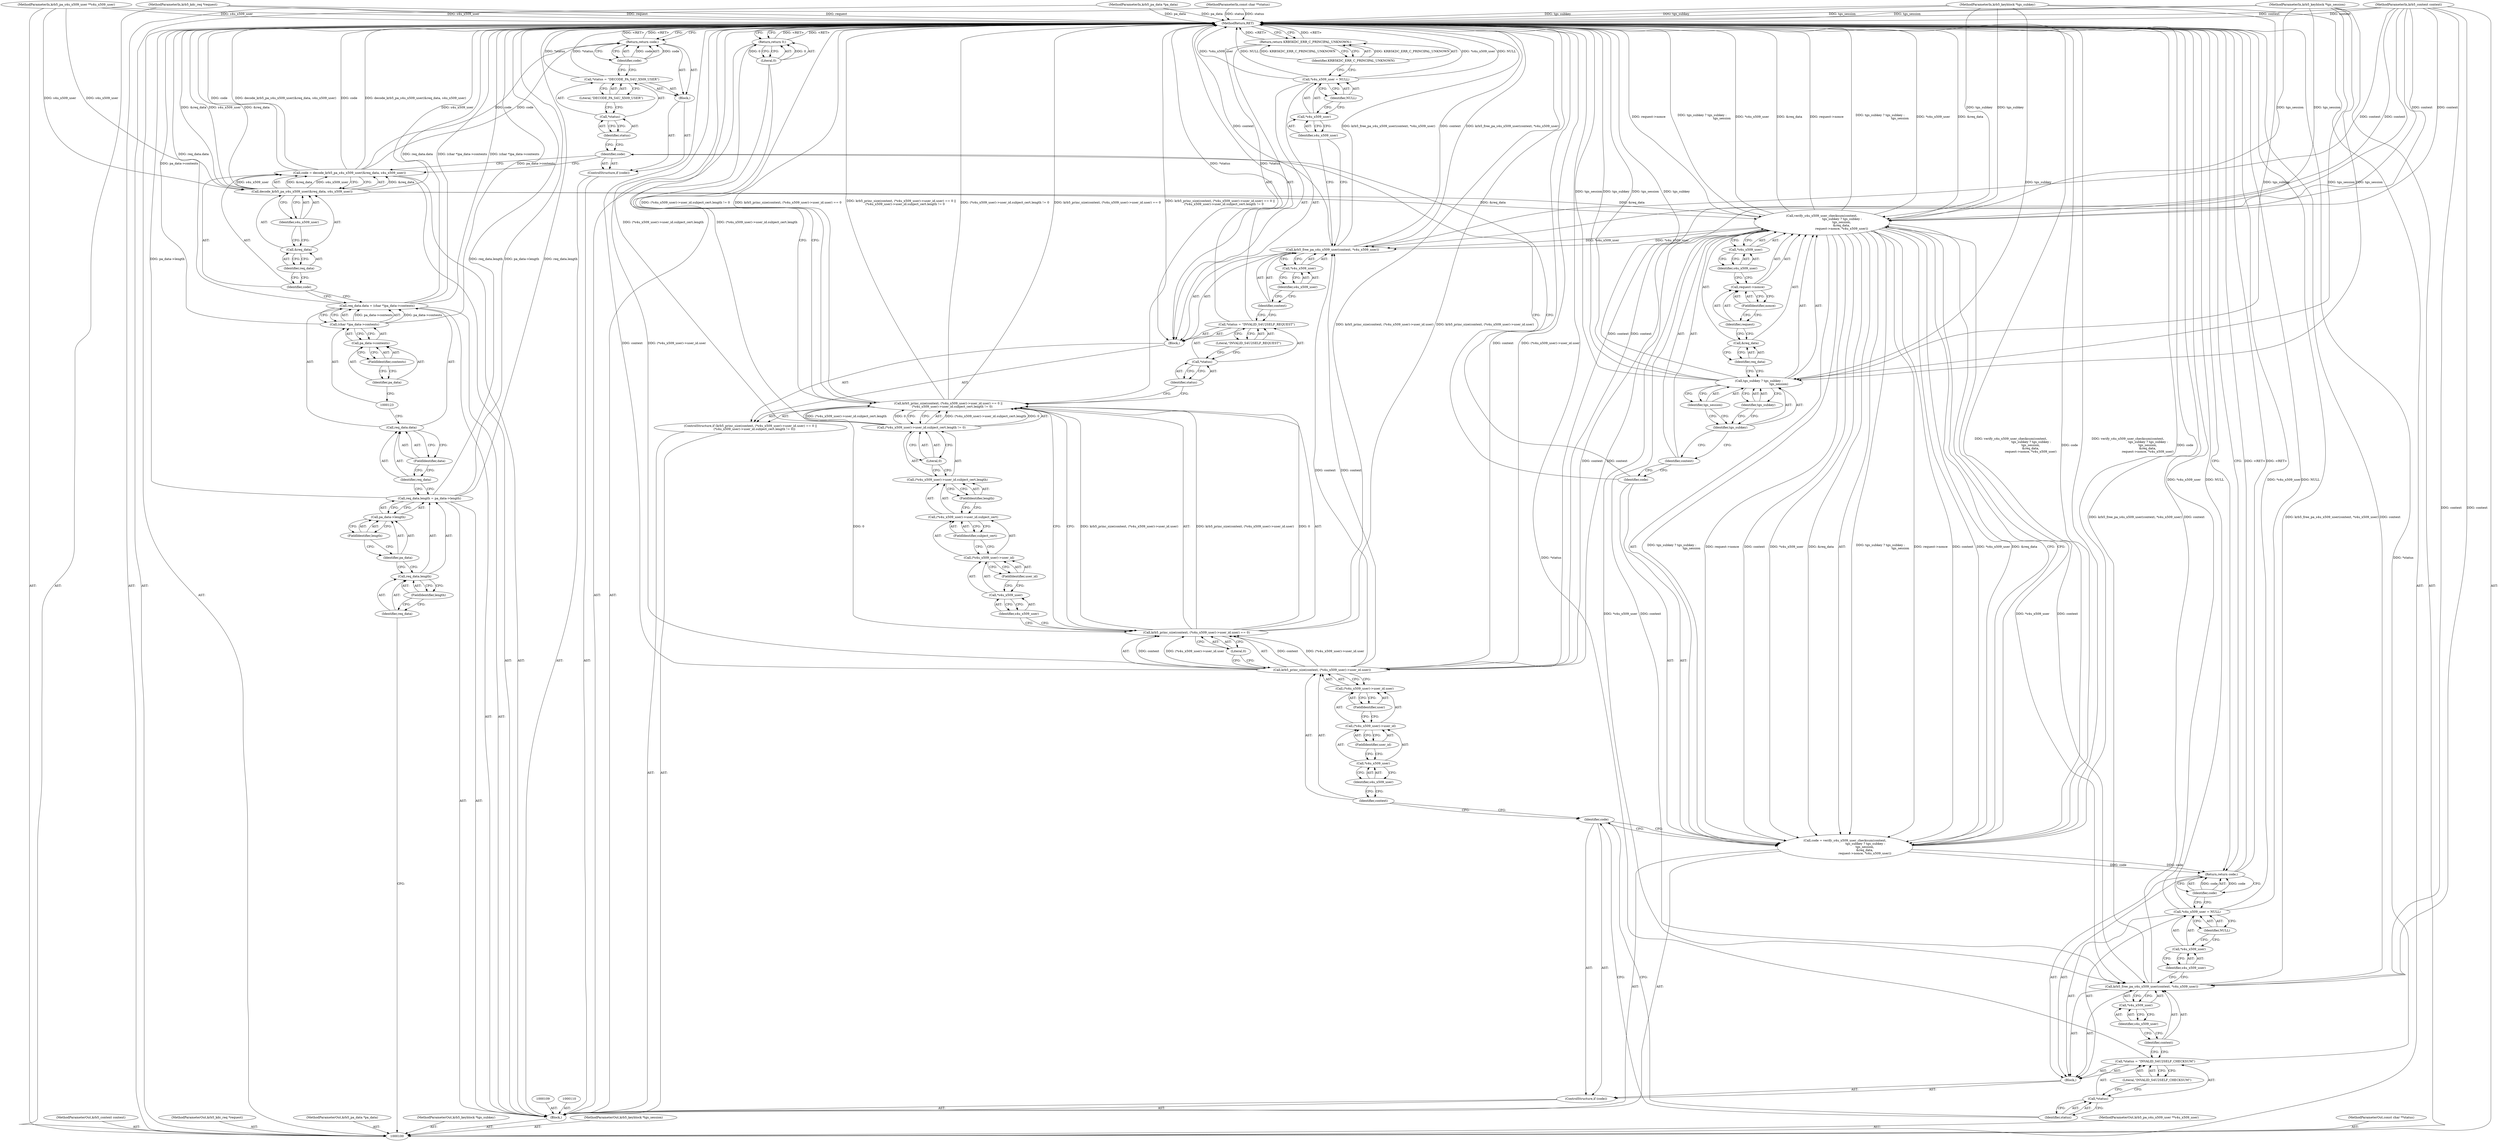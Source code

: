 digraph "0_krb5_ffb35baac6981f9e8914f8f3bffd37f284b85970_3" {
"1000213" [label="(MethodReturn,RET)"];
"1000101" [label="(MethodParameterIn,krb5_context context)"];
"1000299" [label="(MethodParameterOut,krb5_context context)"];
"1000114" [label="(FieldIdentifier,length)"];
"1000115" [label="(Call,pa_data->length)"];
"1000116" [label="(Identifier,pa_data)"];
"1000117" [label="(FieldIdentifier,length)"];
"1000111" [label="(Call,req_data.length = pa_data->length)"];
"1000112" [label="(Call,req_data.length)"];
"1000113" [label="(Identifier,req_data)"];
"1000121" [label="(FieldIdentifier,data)"];
"1000122" [label="(Call,(char *)pa_data->contents)"];
"1000124" [label="(Call,pa_data->contents)"];
"1000125" [label="(Identifier,pa_data)"];
"1000126" [label="(FieldIdentifier,contents)"];
"1000118" [label="(Call,req_data.data = (char *)pa_data->contents)"];
"1000119" [label="(Call,req_data.data)"];
"1000120" [label="(Identifier,req_data)"];
"1000129" [label="(Call,decode_krb5_pa_s4u_x509_user(&req_data, s4u_x509_user))"];
"1000130" [label="(Call,&req_data)"];
"1000131" [label="(Identifier,req_data)"];
"1000127" [label="(Call,code = decode_krb5_pa_s4u_x509_user(&req_data, s4u_x509_user))"];
"1000128" [label="(Identifier,code)"];
"1000132" [label="(Identifier,s4u_x509_user)"];
"1000135" [label="(Block,)"];
"1000133" [label="(ControlStructure,if (code))"];
"1000134" [label="(Identifier,code)"];
"1000139" [label="(Literal,\"DECODE_PA_S4U_X509_USER\")"];
"1000136" [label="(Call,*status = \"DECODE_PA_S4U_X509_USER\")"];
"1000137" [label="(Call,*status)"];
"1000138" [label="(Identifier,status)"];
"1000141" [label="(Identifier,code)"];
"1000140" [label="(Return,return code;)"];
"1000102" [label="(MethodParameterIn,krb5_kdc_req *request)"];
"1000300" [label="(MethodParameterOut,krb5_kdc_req *request)"];
"1000144" [label="(Call,verify_s4u_x509_user_checksum(context,\n                                          tgs_subkey ? tgs_subkey :\n                                         tgs_session,\n                                         &req_data,\n                                         request->nonce, *s4u_x509_user))"];
"1000145" [label="(Identifier,context)"];
"1000142" [label="(Call,code = verify_s4u_x509_user_checksum(context,\n                                          tgs_subkey ? tgs_subkey :\n                                         tgs_session,\n                                         &req_data,\n                                         request->nonce, *s4u_x509_user))"];
"1000143" [label="(Identifier,code)"];
"1000146" [label="(Call,tgs_subkey ? tgs_subkey :\n                                         tgs_session)"];
"1000147" [label="(Identifier,tgs_subkey)"];
"1000148" [label="(Identifier,tgs_subkey)"];
"1000149" [label="(Identifier,tgs_session)"];
"1000150" [label="(Call,&req_data)"];
"1000151" [label="(Identifier,req_data)"];
"1000152" [label="(Call,request->nonce)"];
"1000153" [label="(Identifier,request)"];
"1000154" [label="(FieldIdentifier,nonce)"];
"1000155" [label="(Call,*s4u_x509_user)"];
"1000156" [label="(Identifier,s4u_x509_user)"];
"1000159" [label="(Block,)"];
"1000157" [label="(ControlStructure,if (code))"];
"1000158" [label="(Identifier,code)"];
"1000163" [label="(Literal,\"INVALID_S4U2SELF_CHECKSUM\")"];
"1000160" [label="(Call,*status = \"INVALID_S4U2SELF_CHECKSUM\")"];
"1000161" [label="(Call,*status)"];
"1000162" [label="(Identifier,status)"];
"1000165" [label="(Identifier,context)"];
"1000166" [label="(Call,*s4u_x509_user)"];
"1000167" [label="(Identifier,s4u_x509_user)"];
"1000164" [label="(Call,krb5_free_pa_s4u_x509_user(context, *s4u_x509_user))"];
"1000103" [label="(MethodParameterIn,krb5_pa_data *pa_data)"];
"1000301" [label="(MethodParameterOut,krb5_pa_data *pa_data)"];
"1000171" [label="(Identifier,NULL)"];
"1000168" [label="(Call,*s4u_x509_user = NULL)"];
"1000169" [label="(Call,*s4u_x509_user)"];
"1000170" [label="(Identifier,s4u_x509_user)"];
"1000173" [label="(Identifier,code)"];
"1000172" [label="(Return,return code;)"];
"1000178" [label="(Identifier,context)"];
"1000179" [label="(Call,(*s4u_x509_user)->user_id.user)"];
"1000180" [label="(Call,(*s4u_x509_user)->user_id)"];
"1000181" [label="(Call,*s4u_x509_user)"];
"1000182" [label="(Identifier,s4u_x509_user)"];
"1000174" [label="(ControlStructure,if (krb5_princ_size(context, (*s4u_x509_user)->user_id.user) == 0 ||\n        (*s4u_x509_user)->user_id.subject_cert.length != 0))"];
"1000183" [label="(FieldIdentifier,user_id)"];
"1000184" [label="(FieldIdentifier,user)"];
"1000185" [label="(Literal,0)"];
"1000175" [label="(Call,krb5_princ_size(context, (*s4u_x509_user)->user_id.user) == 0 ||\n        (*s4u_x509_user)->user_id.subject_cert.length != 0)"];
"1000176" [label="(Call,krb5_princ_size(context, (*s4u_x509_user)->user_id.user) == 0)"];
"1000177" [label="(Call,krb5_princ_size(context, (*s4u_x509_user)->user_id.user))"];
"1000191" [label="(Identifier,s4u_x509_user)"];
"1000192" [label="(FieldIdentifier,user_id)"];
"1000193" [label="(FieldIdentifier,subject_cert)"];
"1000194" [label="(FieldIdentifier,length)"];
"1000195" [label="(Literal,0)"];
"1000196" [label="(Block,)"];
"1000186" [label="(Call,(*s4u_x509_user)->user_id.subject_cert.length != 0)"];
"1000187" [label="(Call,(*s4u_x509_user)->user_id.subject_cert.length)"];
"1000188" [label="(Call,(*s4u_x509_user)->user_id.subject_cert)"];
"1000189" [label="(Call,(*s4u_x509_user)->user_id)"];
"1000190" [label="(Call,*s4u_x509_user)"];
"1000200" [label="(Literal,\"INVALID_S4U2SELF_REQUEST\")"];
"1000197" [label="(Call,*status = \"INVALID_S4U2SELF_REQUEST\")"];
"1000198" [label="(Call,*status)"];
"1000199" [label="(Identifier,status)"];
"1000202" [label="(Identifier,context)"];
"1000203" [label="(Call,*s4u_x509_user)"];
"1000204" [label="(Identifier,s4u_x509_user)"];
"1000201" [label="(Call,krb5_free_pa_s4u_x509_user(context, *s4u_x509_user))"];
"1000208" [label="(Identifier,NULL)"];
"1000205" [label="(Call,*s4u_x509_user = NULL)"];
"1000206" [label="(Call,*s4u_x509_user)"];
"1000207" [label="(Identifier,s4u_x509_user)"];
"1000210" [label="(Identifier,KRB5KDC_ERR_C_PRINCIPAL_UNKNOWN)"];
"1000209" [label="(Return,return KRB5KDC_ERR_C_PRINCIPAL_UNKNOWN;)"];
"1000104" [label="(MethodParameterIn,krb5_keyblock *tgs_subkey)"];
"1000302" [label="(MethodParameterOut,krb5_keyblock *tgs_subkey)"];
"1000212" [label="(Literal,0)"];
"1000211" [label="(Return,return 0;)"];
"1000105" [label="(MethodParameterIn,krb5_keyblock *tgs_session)"];
"1000303" [label="(MethodParameterOut,krb5_keyblock *tgs_session)"];
"1000106" [label="(MethodParameterIn,krb5_pa_s4u_x509_user **s4u_x509_user)"];
"1000304" [label="(MethodParameterOut,krb5_pa_s4u_x509_user **s4u_x509_user)"];
"1000107" [label="(MethodParameterIn,const char **status)"];
"1000305" [label="(MethodParameterOut,const char **status)"];
"1000108" [label="(Block,)"];
"1000213" -> "1000100"  [label="AST: "];
"1000213" -> "1000140"  [label="CFG: "];
"1000213" -> "1000172"  [label="CFG: "];
"1000213" -> "1000209"  [label="CFG: "];
"1000213" -> "1000211"  [label="CFG: "];
"1000172" -> "1000213"  [label="DDG: <RET>"];
"1000211" -> "1000213"  [label="DDG: <RET>"];
"1000140" -> "1000213"  [label="DDG: <RET>"];
"1000209" -> "1000213"  [label="DDG: <RET>"];
"1000177" -> "1000213"  [label="DDG: context"];
"1000177" -> "1000213"  [label="DDG: (*s4u_x509_user)->user_id.user"];
"1000201" -> "1000213"  [label="DDG: krb5_free_pa_s4u_x509_user(context, *s4u_x509_user)"];
"1000201" -> "1000213"  [label="DDG: context"];
"1000107" -> "1000213"  [label="DDG: status"];
"1000168" -> "1000213"  [label="DDG: *s4u_x509_user"];
"1000168" -> "1000213"  [label="DDG: NULL"];
"1000105" -> "1000213"  [label="DDG: tgs_session"];
"1000144" -> "1000213"  [label="DDG: request->nonce"];
"1000144" -> "1000213"  [label="DDG: tgs_subkey ? tgs_subkey :\n                                         tgs_session"];
"1000144" -> "1000213"  [label="DDG: *s4u_x509_user"];
"1000144" -> "1000213"  [label="DDG: &req_data"];
"1000111" -> "1000213"  [label="DDG: pa_data->length"];
"1000111" -> "1000213"  [label="DDG: req_data.length"];
"1000101" -> "1000213"  [label="DDG: context"];
"1000127" -> "1000213"  [label="DDG: code"];
"1000127" -> "1000213"  [label="DDG: decode_krb5_pa_s4u_x509_user(&req_data, s4u_x509_user)"];
"1000129" -> "1000213"  [label="DDG: &req_data"];
"1000129" -> "1000213"  [label="DDG: s4u_x509_user"];
"1000164" -> "1000213"  [label="DDG: krb5_free_pa_s4u_x509_user(context, *s4u_x509_user)"];
"1000164" -> "1000213"  [label="DDG: context"];
"1000175" -> "1000213"  [label="DDG: (*s4u_x509_user)->user_id.subject_cert.length != 0"];
"1000175" -> "1000213"  [label="DDG: krb5_princ_size(context, (*s4u_x509_user)->user_id.user) == 0"];
"1000175" -> "1000213"  [label="DDG: krb5_princ_size(context, (*s4u_x509_user)->user_id.user) == 0 ||\n        (*s4u_x509_user)->user_id.subject_cert.length != 0"];
"1000186" -> "1000213"  [label="DDG: (*s4u_x509_user)->user_id.subject_cert.length"];
"1000104" -> "1000213"  [label="DDG: tgs_subkey"];
"1000205" -> "1000213"  [label="DDG: *s4u_x509_user"];
"1000205" -> "1000213"  [label="DDG: NULL"];
"1000103" -> "1000213"  [label="DDG: pa_data"];
"1000142" -> "1000213"  [label="DDG: verify_s4u_x509_user_checksum(context,\n                                          tgs_subkey ? tgs_subkey :\n                                         tgs_session,\n                                         &req_data,\n                                         request->nonce, *s4u_x509_user)"];
"1000142" -> "1000213"  [label="DDG: code"];
"1000146" -> "1000213"  [label="DDG: tgs_session"];
"1000146" -> "1000213"  [label="DDG: tgs_subkey"];
"1000102" -> "1000213"  [label="DDG: request"];
"1000118" -> "1000213"  [label="DDG: (char *)pa_data->contents"];
"1000118" -> "1000213"  [label="DDG: req_data.data"];
"1000176" -> "1000213"  [label="DDG: krb5_princ_size(context, (*s4u_x509_user)->user_id.user)"];
"1000160" -> "1000213"  [label="DDG: *status"];
"1000136" -> "1000213"  [label="DDG: *status"];
"1000106" -> "1000213"  [label="DDG: s4u_x509_user"];
"1000122" -> "1000213"  [label="DDG: pa_data->contents"];
"1000197" -> "1000213"  [label="DDG: *status"];
"1000101" -> "1000100"  [label="AST: "];
"1000101" -> "1000213"  [label="DDG: context"];
"1000101" -> "1000144"  [label="DDG: context"];
"1000101" -> "1000164"  [label="DDG: context"];
"1000101" -> "1000177"  [label="DDG: context"];
"1000101" -> "1000201"  [label="DDG: context"];
"1000299" -> "1000100"  [label="AST: "];
"1000114" -> "1000112"  [label="AST: "];
"1000114" -> "1000113"  [label="CFG: "];
"1000112" -> "1000114"  [label="CFG: "];
"1000115" -> "1000111"  [label="AST: "];
"1000115" -> "1000117"  [label="CFG: "];
"1000116" -> "1000115"  [label="AST: "];
"1000117" -> "1000115"  [label="AST: "];
"1000111" -> "1000115"  [label="CFG: "];
"1000116" -> "1000115"  [label="AST: "];
"1000116" -> "1000112"  [label="CFG: "];
"1000117" -> "1000116"  [label="CFG: "];
"1000117" -> "1000115"  [label="AST: "];
"1000117" -> "1000116"  [label="CFG: "];
"1000115" -> "1000117"  [label="CFG: "];
"1000111" -> "1000108"  [label="AST: "];
"1000111" -> "1000115"  [label="CFG: "];
"1000112" -> "1000111"  [label="AST: "];
"1000115" -> "1000111"  [label="AST: "];
"1000120" -> "1000111"  [label="CFG: "];
"1000111" -> "1000213"  [label="DDG: pa_data->length"];
"1000111" -> "1000213"  [label="DDG: req_data.length"];
"1000112" -> "1000111"  [label="AST: "];
"1000112" -> "1000114"  [label="CFG: "];
"1000113" -> "1000112"  [label="AST: "];
"1000114" -> "1000112"  [label="AST: "];
"1000116" -> "1000112"  [label="CFG: "];
"1000113" -> "1000112"  [label="AST: "];
"1000113" -> "1000100"  [label="CFG: "];
"1000114" -> "1000113"  [label="CFG: "];
"1000121" -> "1000119"  [label="AST: "];
"1000121" -> "1000120"  [label="CFG: "];
"1000119" -> "1000121"  [label="CFG: "];
"1000122" -> "1000118"  [label="AST: "];
"1000122" -> "1000124"  [label="CFG: "];
"1000123" -> "1000122"  [label="AST: "];
"1000124" -> "1000122"  [label="AST: "];
"1000118" -> "1000122"  [label="CFG: "];
"1000122" -> "1000213"  [label="DDG: pa_data->contents"];
"1000122" -> "1000118"  [label="DDG: pa_data->contents"];
"1000124" -> "1000122"  [label="AST: "];
"1000124" -> "1000126"  [label="CFG: "];
"1000125" -> "1000124"  [label="AST: "];
"1000126" -> "1000124"  [label="AST: "];
"1000122" -> "1000124"  [label="CFG: "];
"1000125" -> "1000124"  [label="AST: "];
"1000125" -> "1000123"  [label="CFG: "];
"1000126" -> "1000125"  [label="CFG: "];
"1000126" -> "1000124"  [label="AST: "];
"1000126" -> "1000125"  [label="CFG: "];
"1000124" -> "1000126"  [label="CFG: "];
"1000118" -> "1000108"  [label="AST: "];
"1000118" -> "1000122"  [label="CFG: "];
"1000119" -> "1000118"  [label="AST: "];
"1000122" -> "1000118"  [label="AST: "];
"1000128" -> "1000118"  [label="CFG: "];
"1000118" -> "1000213"  [label="DDG: (char *)pa_data->contents"];
"1000118" -> "1000213"  [label="DDG: req_data.data"];
"1000122" -> "1000118"  [label="DDG: pa_data->contents"];
"1000119" -> "1000118"  [label="AST: "];
"1000119" -> "1000121"  [label="CFG: "];
"1000120" -> "1000119"  [label="AST: "];
"1000121" -> "1000119"  [label="AST: "];
"1000123" -> "1000119"  [label="CFG: "];
"1000120" -> "1000119"  [label="AST: "];
"1000120" -> "1000111"  [label="CFG: "];
"1000121" -> "1000120"  [label="CFG: "];
"1000129" -> "1000127"  [label="AST: "];
"1000129" -> "1000132"  [label="CFG: "];
"1000130" -> "1000129"  [label="AST: "];
"1000132" -> "1000129"  [label="AST: "];
"1000127" -> "1000129"  [label="CFG: "];
"1000129" -> "1000213"  [label="DDG: &req_data"];
"1000129" -> "1000213"  [label="DDG: s4u_x509_user"];
"1000129" -> "1000127"  [label="DDG: &req_data"];
"1000129" -> "1000127"  [label="DDG: s4u_x509_user"];
"1000106" -> "1000129"  [label="DDG: s4u_x509_user"];
"1000129" -> "1000144"  [label="DDG: &req_data"];
"1000130" -> "1000129"  [label="AST: "];
"1000130" -> "1000131"  [label="CFG: "];
"1000131" -> "1000130"  [label="AST: "];
"1000132" -> "1000130"  [label="CFG: "];
"1000131" -> "1000130"  [label="AST: "];
"1000131" -> "1000128"  [label="CFG: "];
"1000130" -> "1000131"  [label="CFG: "];
"1000127" -> "1000108"  [label="AST: "];
"1000127" -> "1000129"  [label="CFG: "];
"1000128" -> "1000127"  [label="AST: "];
"1000129" -> "1000127"  [label="AST: "];
"1000134" -> "1000127"  [label="CFG: "];
"1000127" -> "1000213"  [label="DDG: code"];
"1000127" -> "1000213"  [label="DDG: decode_krb5_pa_s4u_x509_user(&req_data, s4u_x509_user)"];
"1000129" -> "1000127"  [label="DDG: &req_data"];
"1000129" -> "1000127"  [label="DDG: s4u_x509_user"];
"1000127" -> "1000140"  [label="DDG: code"];
"1000128" -> "1000127"  [label="AST: "];
"1000128" -> "1000118"  [label="CFG: "];
"1000131" -> "1000128"  [label="CFG: "];
"1000132" -> "1000129"  [label="AST: "];
"1000132" -> "1000130"  [label="CFG: "];
"1000129" -> "1000132"  [label="CFG: "];
"1000135" -> "1000133"  [label="AST: "];
"1000136" -> "1000135"  [label="AST: "];
"1000140" -> "1000135"  [label="AST: "];
"1000133" -> "1000108"  [label="AST: "];
"1000134" -> "1000133"  [label="AST: "];
"1000135" -> "1000133"  [label="AST: "];
"1000134" -> "1000133"  [label="AST: "];
"1000134" -> "1000127"  [label="CFG: "];
"1000138" -> "1000134"  [label="CFG: "];
"1000143" -> "1000134"  [label="CFG: "];
"1000139" -> "1000136"  [label="AST: "];
"1000139" -> "1000137"  [label="CFG: "];
"1000136" -> "1000139"  [label="CFG: "];
"1000136" -> "1000135"  [label="AST: "];
"1000136" -> "1000139"  [label="CFG: "];
"1000137" -> "1000136"  [label="AST: "];
"1000139" -> "1000136"  [label="AST: "];
"1000141" -> "1000136"  [label="CFG: "];
"1000136" -> "1000213"  [label="DDG: *status"];
"1000137" -> "1000136"  [label="AST: "];
"1000137" -> "1000138"  [label="CFG: "];
"1000138" -> "1000137"  [label="AST: "];
"1000139" -> "1000137"  [label="CFG: "];
"1000138" -> "1000137"  [label="AST: "];
"1000138" -> "1000134"  [label="CFG: "];
"1000137" -> "1000138"  [label="CFG: "];
"1000141" -> "1000140"  [label="AST: "];
"1000141" -> "1000136"  [label="CFG: "];
"1000140" -> "1000141"  [label="CFG: "];
"1000141" -> "1000140"  [label="DDG: code"];
"1000140" -> "1000135"  [label="AST: "];
"1000140" -> "1000141"  [label="CFG: "];
"1000141" -> "1000140"  [label="AST: "];
"1000213" -> "1000140"  [label="CFG: "];
"1000140" -> "1000213"  [label="DDG: <RET>"];
"1000141" -> "1000140"  [label="DDG: code"];
"1000127" -> "1000140"  [label="DDG: code"];
"1000102" -> "1000100"  [label="AST: "];
"1000102" -> "1000213"  [label="DDG: request"];
"1000300" -> "1000100"  [label="AST: "];
"1000144" -> "1000142"  [label="AST: "];
"1000144" -> "1000155"  [label="CFG: "];
"1000145" -> "1000144"  [label="AST: "];
"1000146" -> "1000144"  [label="AST: "];
"1000150" -> "1000144"  [label="AST: "];
"1000152" -> "1000144"  [label="AST: "];
"1000155" -> "1000144"  [label="AST: "];
"1000142" -> "1000144"  [label="CFG: "];
"1000144" -> "1000213"  [label="DDG: request->nonce"];
"1000144" -> "1000213"  [label="DDG: tgs_subkey ? tgs_subkey :\n                                         tgs_session"];
"1000144" -> "1000213"  [label="DDG: *s4u_x509_user"];
"1000144" -> "1000213"  [label="DDG: &req_data"];
"1000144" -> "1000142"  [label="DDG: tgs_subkey ? tgs_subkey :\n                                         tgs_session"];
"1000144" -> "1000142"  [label="DDG: request->nonce"];
"1000144" -> "1000142"  [label="DDG: context"];
"1000144" -> "1000142"  [label="DDG: *s4u_x509_user"];
"1000144" -> "1000142"  [label="DDG: &req_data"];
"1000101" -> "1000144"  [label="DDG: context"];
"1000104" -> "1000144"  [label="DDG: tgs_subkey"];
"1000105" -> "1000144"  [label="DDG: tgs_session"];
"1000129" -> "1000144"  [label="DDG: &req_data"];
"1000144" -> "1000164"  [label="DDG: context"];
"1000144" -> "1000164"  [label="DDG: *s4u_x509_user"];
"1000144" -> "1000177"  [label="DDG: context"];
"1000144" -> "1000201"  [label="DDG: *s4u_x509_user"];
"1000145" -> "1000144"  [label="AST: "];
"1000145" -> "1000143"  [label="CFG: "];
"1000147" -> "1000145"  [label="CFG: "];
"1000142" -> "1000108"  [label="AST: "];
"1000142" -> "1000144"  [label="CFG: "];
"1000143" -> "1000142"  [label="AST: "];
"1000144" -> "1000142"  [label="AST: "];
"1000158" -> "1000142"  [label="CFG: "];
"1000142" -> "1000213"  [label="DDG: verify_s4u_x509_user_checksum(context,\n                                          tgs_subkey ? tgs_subkey :\n                                         tgs_session,\n                                         &req_data,\n                                         request->nonce, *s4u_x509_user)"];
"1000142" -> "1000213"  [label="DDG: code"];
"1000144" -> "1000142"  [label="DDG: tgs_subkey ? tgs_subkey :\n                                         tgs_session"];
"1000144" -> "1000142"  [label="DDG: request->nonce"];
"1000144" -> "1000142"  [label="DDG: context"];
"1000144" -> "1000142"  [label="DDG: *s4u_x509_user"];
"1000144" -> "1000142"  [label="DDG: &req_data"];
"1000142" -> "1000172"  [label="DDG: code"];
"1000143" -> "1000142"  [label="AST: "];
"1000143" -> "1000134"  [label="CFG: "];
"1000145" -> "1000143"  [label="CFG: "];
"1000146" -> "1000144"  [label="AST: "];
"1000146" -> "1000148"  [label="CFG: "];
"1000146" -> "1000149"  [label="CFG: "];
"1000147" -> "1000146"  [label="AST: "];
"1000148" -> "1000146"  [label="AST: "];
"1000149" -> "1000146"  [label="AST: "];
"1000151" -> "1000146"  [label="CFG: "];
"1000146" -> "1000213"  [label="DDG: tgs_session"];
"1000146" -> "1000213"  [label="DDG: tgs_subkey"];
"1000104" -> "1000146"  [label="DDG: tgs_subkey"];
"1000105" -> "1000146"  [label="DDG: tgs_session"];
"1000147" -> "1000146"  [label="AST: "];
"1000147" -> "1000145"  [label="CFG: "];
"1000148" -> "1000147"  [label="CFG: "];
"1000149" -> "1000147"  [label="CFG: "];
"1000148" -> "1000146"  [label="AST: "];
"1000148" -> "1000147"  [label="CFG: "];
"1000146" -> "1000148"  [label="CFG: "];
"1000149" -> "1000146"  [label="AST: "];
"1000149" -> "1000147"  [label="CFG: "];
"1000146" -> "1000149"  [label="CFG: "];
"1000150" -> "1000144"  [label="AST: "];
"1000150" -> "1000151"  [label="CFG: "];
"1000151" -> "1000150"  [label="AST: "];
"1000153" -> "1000150"  [label="CFG: "];
"1000151" -> "1000150"  [label="AST: "];
"1000151" -> "1000146"  [label="CFG: "];
"1000150" -> "1000151"  [label="CFG: "];
"1000152" -> "1000144"  [label="AST: "];
"1000152" -> "1000154"  [label="CFG: "];
"1000153" -> "1000152"  [label="AST: "];
"1000154" -> "1000152"  [label="AST: "];
"1000156" -> "1000152"  [label="CFG: "];
"1000153" -> "1000152"  [label="AST: "];
"1000153" -> "1000150"  [label="CFG: "];
"1000154" -> "1000153"  [label="CFG: "];
"1000154" -> "1000152"  [label="AST: "];
"1000154" -> "1000153"  [label="CFG: "];
"1000152" -> "1000154"  [label="CFG: "];
"1000155" -> "1000144"  [label="AST: "];
"1000155" -> "1000156"  [label="CFG: "];
"1000156" -> "1000155"  [label="AST: "];
"1000144" -> "1000155"  [label="CFG: "];
"1000156" -> "1000155"  [label="AST: "];
"1000156" -> "1000152"  [label="CFG: "];
"1000155" -> "1000156"  [label="CFG: "];
"1000159" -> "1000157"  [label="AST: "];
"1000160" -> "1000159"  [label="AST: "];
"1000164" -> "1000159"  [label="AST: "];
"1000168" -> "1000159"  [label="AST: "];
"1000172" -> "1000159"  [label="AST: "];
"1000157" -> "1000108"  [label="AST: "];
"1000158" -> "1000157"  [label="AST: "];
"1000159" -> "1000157"  [label="AST: "];
"1000158" -> "1000157"  [label="AST: "];
"1000158" -> "1000142"  [label="CFG: "];
"1000162" -> "1000158"  [label="CFG: "];
"1000178" -> "1000158"  [label="CFG: "];
"1000163" -> "1000160"  [label="AST: "];
"1000163" -> "1000161"  [label="CFG: "];
"1000160" -> "1000163"  [label="CFG: "];
"1000160" -> "1000159"  [label="AST: "];
"1000160" -> "1000163"  [label="CFG: "];
"1000161" -> "1000160"  [label="AST: "];
"1000163" -> "1000160"  [label="AST: "];
"1000165" -> "1000160"  [label="CFG: "];
"1000160" -> "1000213"  [label="DDG: *status"];
"1000161" -> "1000160"  [label="AST: "];
"1000161" -> "1000162"  [label="CFG: "];
"1000162" -> "1000161"  [label="AST: "];
"1000163" -> "1000161"  [label="CFG: "];
"1000162" -> "1000161"  [label="AST: "];
"1000162" -> "1000158"  [label="CFG: "];
"1000161" -> "1000162"  [label="CFG: "];
"1000165" -> "1000164"  [label="AST: "];
"1000165" -> "1000160"  [label="CFG: "];
"1000167" -> "1000165"  [label="CFG: "];
"1000166" -> "1000164"  [label="AST: "];
"1000166" -> "1000167"  [label="CFG: "];
"1000167" -> "1000166"  [label="AST: "];
"1000164" -> "1000166"  [label="CFG: "];
"1000167" -> "1000166"  [label="AST: "];
"1000167" -> "1000165"  [label="CFG: "];
"1000166" -> "1000167"  [label="CFG: "];
"1000164" -> "1000159"  [label="AST: "];
"1000164" -> "1000166"  [label="CFG: "];
"1000165" -> "1000164"  [label="AST: "];
"1000166" -> "1000164"  [label="AST: "];
"1000170" -> "1000164"  [label="CFG: "];
"1000164" -> "1000213"  [label="DDG: krb5_free_pa_s4u_x509_user(context, *s4u_x509_user)"];
"1000164" -> "1000213"  [label="DDG: context"];
"1000144" -> "1000164"  [label="DDG: context"];
"1000144" -> "1000164"  [label="DDG: *s4u_x509_user"];
"1000101" -> "1000164"  [label="DDG: context"];
"1000103" -> "1000100"  [label="AST: "];
"1000103" -> "1000213"  [label="DDG: pa_data"];
"1000301" -> "1000100"  [label="AST: "];
"1000171" -> "1000168"  [label="AST: "];
"1000171" -> "1000169"  [label="CFG: "];
"1000168" -> "1000171"  [label="CFG: "];
"1000168" -> "1000159"  [label="AST: "];
"1000168" -> "1000171"  [label="CFG: "];
"1000169" -> "1000168"  [label="AST: "];
"1000171" -> "1000168"  [label="AST: "];
"1000173" -> "1000168"  [label="CFG: "];
"1000168" -> "1000213"  [label="DDG: *s4u_x509_user"];
"1000168" -> "1000213"  [label="DDG: NULL"];
"1000169" -> "1000168"  [label="AST: "];
"1000169" -> "1000170"  [label="CFG: "];
"1000170" -> "1000169"  [label="AST: "];
"1000171" -> "1000169"  [label="CFG: "];
"1000170" -> "1000169"  [label="AST: "];
"1000170" -> "1000164"  [label="CFG: "];
"1000169" -> "1000170"  [label="CFG: "];
"1000173" -> "1000172"  [label="AST: "];
"1000173" -> "1000168"  [label="CFG: "];
"1000172" -> "1000173"  [label="CFG: "];
"1000173" -> "1000172"  [label="DDG: code"];
"1000172" -> "1000159"  [label="AST: "];
"1000172" -> "1000173"  [label="CFG: "];
"1000173" -> "1000172"  [label="AST: "];
"1000213" -> "1000172"  [label="CFG: "];
"1000172" -> "1000213"  [label="DDG: <RET>"];
"1000173" -> "1000172"  [label="DDG: code"];
"1000142" -> "1000172"  [label="DDG: code"];
"1000178" -> "1000177"  [label="AST: "];
"1000178" -> "1000158"  [label="CFG: "];
"1000182" -> "1000178"  [label="CFG: "];
"1000179" -> "1000177"  [label="AST: "];
"1000179" -> "1000184"  [label="CFG: "];
"1000180" -> "1000179"  [label="AST: "];
"1000184" -> "1000179"  [label="AST: "];
"1000177" -> "1000179"  [label="CFG: "];
"1000180" -> "1000179"  [label="AST: "];
"1000180" -> "1000183"  [label="CFG: "];
"1000181" -> "1000180"  [label="AST: "];
"1000183" -> "1000180"  [label="AST: "];
"1000184" -> "1000180"  [label="CFG: "];
"1000181" -> "1000180"  [label="AST: "];
"1000181" -> "1000182"  [label="CFG: "];
"1000182" -> "1000181"  [label="AST: "];
"1000183" -> "1000181"  [label="CFG: "];
"1000182" -> "1000181"  [label="AST: "];
"1000182" -> "1000178"  [label="CFG: "];
"1000181" -> "1000182"  [label="CFG: "];
"1000174" -> "1000108"  [label="AST: "];
"1000175" -> "1000174"  [label="AST: "];
"1000196" -> "1000174"  [label="AST: "];
"1000183" -> "1000180"  [label="AST: "];
"1000183" -> "1000181"  [label="CFG: "];
"1000180" -> "1000183"  [label="CFG: "];
"1000184" -> "1000179"  [label="AST: "];
"1000184" -> "1000180"  [label="CFG: "];
"1000179" -> "1000184"  [label="CFG: "];
"1000185" -> "1000176"  [label="AST: "];
"1000185" -> "1000177"  [label="CFG: "];
"1000176" -> "1000185"  [label="CFG: "];
"1000175" -> "1000174"  [label="AST: "];
"1000175" -> "1000176"  [label="CFG: "];
"1000175" -> "1000186"  [label="CFG: "];
"1000176" -> "1000175"  [label="AST: "];
"1000186" -> "1000175"  [label="AST: "];
"1000199" -> "1000175"  [label="CFG: "];
"1000212" -> "1000175"  [label="CFG: "];
"1000175" -> "1000213"  [label="DDG: (*s4u_x509_user)->user_id.subject_cert.length != 0"];
"1000175" -> "1000213"  [label="DDG: krb5_princ_size(context, (*s4u_x509_user)->user_id.user) == 0"];
"1000175" -> "1000213"  [label="DDG: krb5_princ_size(context, (*s4u_x509_user)->user_id.user) == 0 ||\n        (*s4u_x509_user)->user_id.subject_cert.length != 0"];
"1000176" -> "1000175"  [label="DDG: krb5_princ_size(context, (*s4u_x509_user)->user_id.user)"];
"1000176" -> "1000175"  [label="DDG: 0"];
"1000186" -> "1000175"  [label="DDG: (*s4u_x509_user)->user_id.subject_cert.length"];
"1000186" -> "1000175"  [label="DDG: 0"];
"1000176" -> "1000175"  [label="AST: "];
"1000176" -> "1000185"  [label="CFG: "];
"1000177" -> "1000176"  [label="AST: "];
"1000185" -> "1000176"  [label="AST: "];
"1000191" -> "1000176"  [label="CFG: "];
"1000175" -> "1000176"  [label="CFG: "];
"1000176" -> "1000213"  [label="DDG: krb5_princ_size(context, (*s4u_x509_user)->user_id.user)"];
"1000176" -> "1000175"  [label="DDG: krb5_princ_size(context, (*s4u_x509_user)->user_id.user)"];
"1000176" -> "1000175"  [label="DDG: 0"];
"1000177" -> "1000176"  [label="DDG: context"];
"1000177" -> "1000176"  [label="DDG: (*s4u_x509_user)->user_id.user"];
"1000177" -> "1000176"  [label="AST: "];
"1000177" -> "1000179"  [label="CFG: "];
"1000178" -> "1000177"  [label="AST: "];
"1000179" -> "1000177"  [label="AST: "];
"1000185" -> "1000177"  [label="CFG: "];
"1000177" -> "1000213"  [label="DDG: context"];
"1000177" -> "1000213"  [label="DDG: (*s4u_x509_user)->user_id.user"];
"1000177" -> "1000176"  [label="DDG: context"];
"1000177" -> "1000176"  [label="DDG: (*s4u_x509_user)->user_id.user"];
"1000144" -> "1000177"  [label="DDG: context"];
"1000101" -> "1000177"  [label="DDG: context"];
"1000177" -> "1000201"  [label="DDG: context"];
"1000191" -> "1000190"  [label="AST: "];
"1000191" -> "1000176"  [label="CFG: "];
"1000190" -> "1000191"  [label="CFG: "];
"1000192" -> "1000189"  [label="AST: "];
"1000192" -> "1000190"  [label="CFG: "];
"1000189" -> "1000192"  [label="CFG: "];
"1000193" -> "1000188"  [label="AST: "];
"1000193" -> "1000189"  [label="CFG: "];
"1000188" -> "1000193"  [label="CFG: "];
"1000194" -> "1000187"  [label="AST: "];
"1000194" -> "1000188"  [label="CFG: "];
"1000187" -> "1000194"  [label="CFG: "];
"1000195" -> "1000186"  [label="AST: "];
"1000195" -> "1000187"  [label="CFG: "];
"1000186" -> "1000195"  [label="CFG: "];
"1000196" -> "1000174"  [label="AST: "];
"1000197" -> "1000196"  [label="AST: "];
"1000201" -> "1000196"  [label="AST: "];
"1000205" -> "1000196"  [label="AST: "];
"1000209" -> "1000196"  [label="AST: "];
"1000186" -> "1000175"  [label="AST: "];
"1000186" -> "1000195"  [label="CFG: "];
"1000187" -> "1000186"  [label="AST: "];
"1000195" -> "1000186"  [label="AST: "];
"1000175" -> "1000186"  [label="CFG: "];
"1000186" -> "1000213"  [label="DDG: (*s4u_x509_user)->user_id.subject_cert.length"];
"1000186" -> "1000175"  [label="DDG: (*s4u_x509_user)->user_id.subject_cert.length"];
"1000186" -> "1000175"  [label="DDG: 0"];
"1000187" -> "1000186"  [label="AST: "];
"1000187" -> "1000194"  [label="CFG: "];
"1000188" -> "1000187"  [label="AST: "];
"1000194" -> "1000187"  [label="AST: "];
"1000195" -> "1000187"  [label="CFG: "];
"1000188" -> "1000187"  [label="AST: "];
"1000188" -> "1000193"  [label="CFG: "];
"1000189" -> "1000188"  [label="AST: "];
"1000193" -> "1000188"  [label="AST: "];
"1000194" -> "1000188"  [label="CFG: "];
"1000189" -> "1000188"  [label="AST: "];
"1000189" -> "1000192"  [label="CFG: "];
"1000190" -> "1000189"  [label="AST: "];
"1000192" -> "1000189"  [label="AST: "];
"1000193" -> "1000189"  [label="CFG: "];
"1000190" -> "1000189"  [label="AST: "];
"1000190" -> "1000191"  [label="CFG: "];
"1000191" -> "1000190"  [label="AST: "];
"1000192" -> "1000190"  [label="CFG: "];
"1000200" -> "1000197"  [label="AST: "];
"1000200" -> "1000198"  [label="CFG: "];
"1000197" -> "1000200"  [label="CFG: "];
"1000197" -> "1000196"  [label="AST: "];
"1000197" -> "1000200"  [label="CFG: "];
"1000198" -> "1000197"  [label="AST: "];
"1000200" -> "1000197"  [label="AST: "];
"1000202" -> "1000197"  [label="CFG: "];
"1000197" -> "1000213"  [label="DDG: *status"];
"1000198" -> "1000197"  [label="AST: "];
"1000198" -> "1000199"  [label="CFG: "];
"1000199" -> "1000198"  [label="AST: "];
"1000200" -> "1000198"  [label="CFG: "];
"1000199" -> "1000198"  [label="AST: "];
"1000199" -> "1000175"  [label="CFG: "];
"1000198" -> "1000199"  [label="CFG: "];
"1000202" -> "1000201"  [label="AST: "];
"1000202" -> "1000197"  [label="CFG: "];
"1000204" -> "1000202"  [label="CFG: "];
"1000203" -> "1000201"  [label="AST: "];
"1000203" -> "1000204"  [label="CFG: "];
"1000204" -> "1000203"  [label="AST: "];
"1000201" -> "1000203"  [label="CFG: "];
"1000204" -> "1000203"  [label="AST: "];
"1000204" -> "1000202"  [label="CFG: "];
"1000203" -> "1000204"  [label="CFG: "];
"1000201" -> "1000196"  [label="AST: "];
"1000201" -> "1000203"  [label="CFG: "];
"1000202" -> "1000201"  [label="AST: "];
"1000203" -> "1000201"  [label="AST: "];
"1000207" -> "1000201"  [label="CFG: "];
"1000201" -> "1000213"  [label="DDG: krb5_free_pa_s4u_x509_user(context, *s4u_x509_user)"];
"1000201" -> "1000213"  [label="DDG: context"];
"1000177" -> "1000201"  [label="DDG: context"];
"1000101" -> "1000201"  [label="DDG: context"];
"1000144" -> "1000201"  [label="DDG: *s4u_x509_user"];
"1000208" -> "1000205"  [label="AST: "];
"1000208" -> "1000206"  [label="CFG: "];
"1000205" -> "1000208"  [label="CFG: "];
"1000205" -> "1000196"  [label="AST: "];
"1000205" -> "1000208"  [label="CFG: "];
"1000206" -> "1000205"  [label="AST: "];
"1000208" -> "1000205"  [label="AST: "];
"1000210" -> "1000205"  [label="CFG: "];
"1000205" -> "1000213"  [label="DDG: *s4u_x509_user"];
"1000205" -> "1000213"  [label="DDG: NULL"];
"1000206" -> "1000205"  [label="AST: "];
"1000206" -> "1000207"  [label="CFG: "];
"1000207" -> "1000206"  [label="AST: "];
"1000208" -> "1000206"  [label="CFG: "];
"1000207" -> "1000206"  [label="AST: "];
"1000207" -> "1000201"  [label="CFG: "];
"1000206" -> "1000207"  [label="CFG: "];
"1000210" -> "1000209"  [label="AST: "];
"1000210" -> "1000205"  [label="CFG: "];
"1000209" -> "1000210"  [label="CFG: "];
"1000210" -> "1000209"  [label="DDG: KRB5KDC_ERR_C_PRINCIPAL_UNKNOWN"];
"1000209" -> "1000196"  [label="AST: "];
"1000209" -> "1000210"  [label="CFG: "];
"1000210" -> "1000209"  [label="AST: "];
"1000213" -> "1000209"  [label="CFG: "];
"1000209" -> "1000213"  [label="DDG: <RET>"];
"1000210" -> "1000209"  [label="DDG: KRB5KDC_ERR_C_PRINCIPAL_UNKNOWN"];
"1000104" -> "1000100"  [label="AST: "];
"1000104" -> "1000213"  [label="DDG: tgs_subkey"];
"1000104" -> "1000144"  [label="DDG: tgs_subkey"];
"1000104" -> "1000146"  [label="DDG: tgs_subkey"];
"1000302" -> "1000100"  [label="AST: "];
"1000212" -> "1000211"  [label="AST: "];
"1000212" -> "1000175"  [label="CFG: "];
"1000211" -> "1000212"  [label="CFG: "];
"1000212" -> "1000211"  [label="DDG: 0"];
"1000211" -> "1000108"  [label="AST: "];
"1000211" -> "1000212"  [label="CFG: "];
"1000212" -> "1000211"  [label="AST: "];
"1000213" -> "1000211"  [label="CFG: "];
"1000211" -> "1000213"  [label="DDG: <RET>"];
"1000212" -> "1000211"  [label="DDG: 0"];
"1000105" -> "1000100"  [label="AST: "];
"1000105" -> "1000213"  [label="DDG: tgs_session"];
"1000105" -> "1000144"  [label="DDG: tgs_session"];
"1000105" -> "1000146"  [label="DDG: tgs_session"];
"1000303" -> "1000100"  [label="AST: "];
"1000106" -> "1000100"  [label="AST: "];
"1000106" -> "1000213"  [label="DDG: s4u_x509_user"];
"1000106" -> "1000129"  [label="DDG: s4u_x509_user"];
"1000304" -> "1000100"  [label="AST: "];
"1000107" -> "1000100"  [label="AST: "];
"1000107" -> "1000213"  [label="DDG: status"];
"1000305" -> "1000100"  [label="AST: "];
"1000108" -> "1000100"  [label="AST: "];
"1000109" -> "1000108"  [label="AST: "];
"1000110" -> "1000108"  [label="AST: "];
"1000111" -> "1000108"  [label="AST: "];
"1000118" -> "1000108"  [label="AST: "];
"1000127" -> "1000108"  [label="AST: "];
"1000133" -> "1000108"  [label="AST: "];
"1000142" -> "1000108"  [label="AST: "];
"1000157" -> "1000108"  [label="AST: "];
"1000174" -> "1000108"  [label="AST: "];
"1000211" -> "1000108"  [label="AST: "];
}
